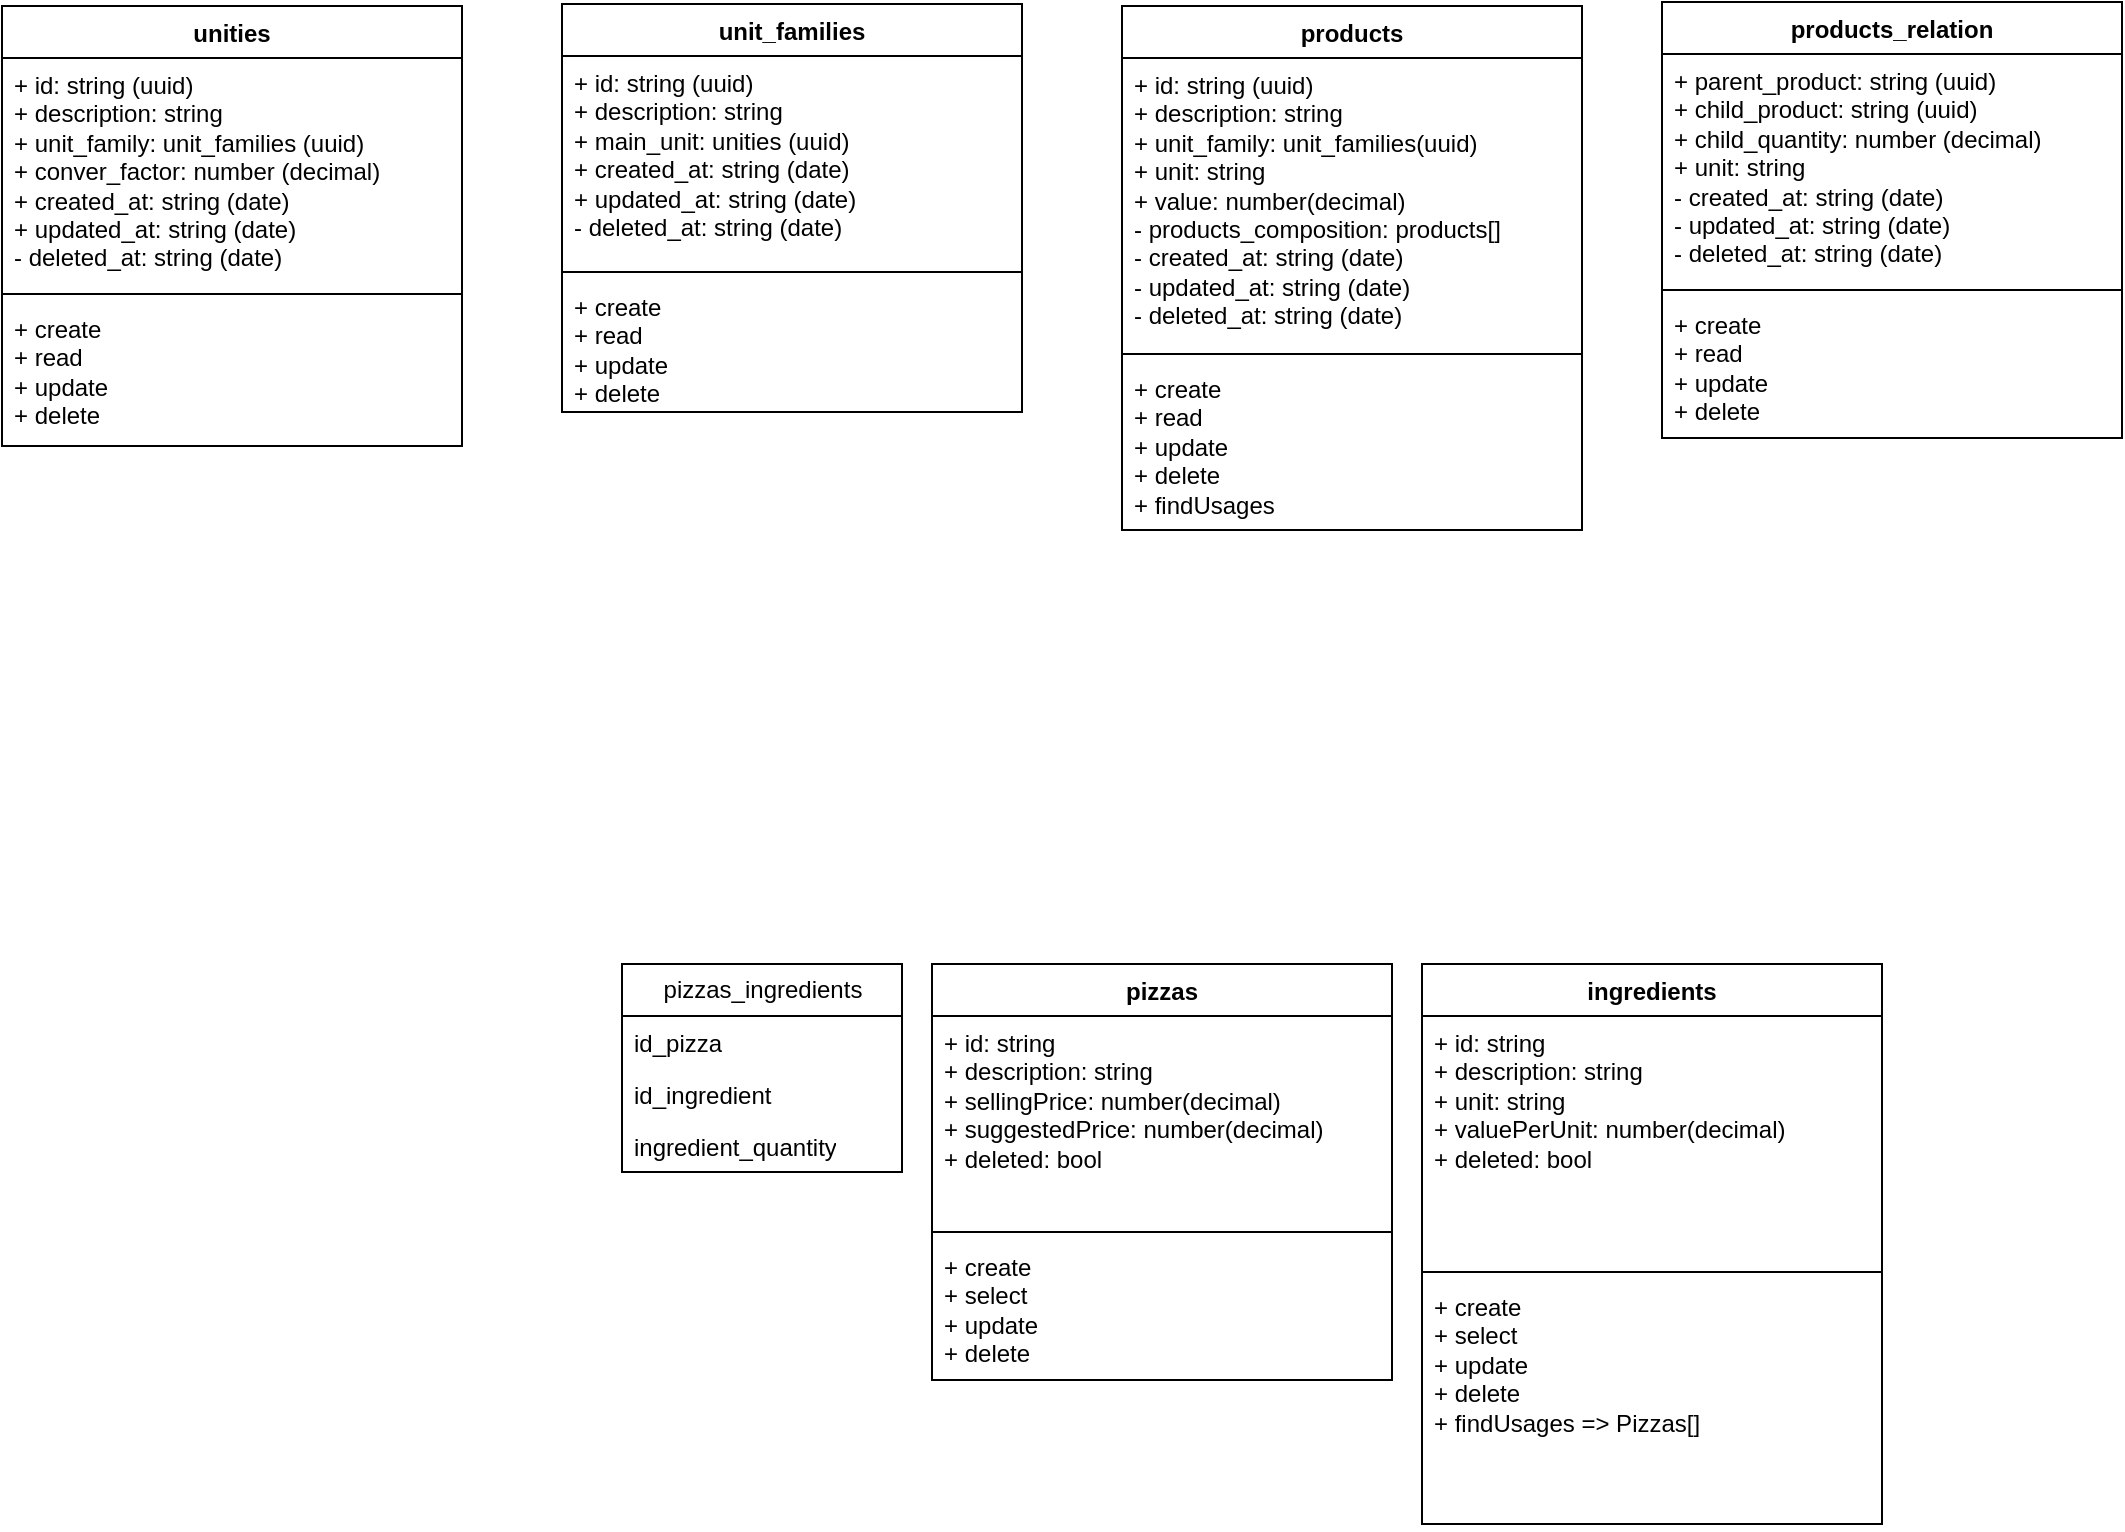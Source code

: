 <mxfile>
    <diagram id="xE8ufA8p_gRW846OsP0G" name="Page-1">
        <mxGraphModel dx="2103" dy="710" grid="1" gridSize="10" guides="1" tooltips="1" connect="1" arrows="1" fold="1" page="1" pageScale="1" pageWidth="850" pageHeight="1100" math="0" shadow="0">
            <root>
                <mxCell id="0"/>
                <mxCell id="1" parent="0"/>
                <mxCell id="15" value="pizzas_ingredients" style="swimlane;fontStyle=0;childLayout=stackLayout;horizontal=1;startSize=26;fillColor=none;horizontalStack=0;resizeParent=1;resizeParentMax=0;resizeLast=0;collapsible=1;marginBottom=0;html=1;" parent="1" vertex="1">
                    <mxGeometry x="40" y="520" width="140" height="104" as="geometry"/>
                </mxCell>
                <mxCell id="16" value="id_pizza" style="text;strokeColor=none;fillColor=none;align=left;verticalAlign=top;spacingLeft=4;spacingRight=4;overflow=hidden;rotatable=0;points=[[0,0.5],[1,0.5]];portConstraint=eastwest;whiteSpace=wrap;html=1;" parent="15" vertex="1">
                    <mxGeometry y="26" width="140" height="26" as="geometry"/>
                </mxCell>
                <mxCell id="17" value="id_ingredient" style="text;strokeColor=none;fillColor=none;align=left;verticalAlign=top;spacingLeft=4;spacingRight=4;overflow=hidden;rotatable=0;points=[[0,0.5],[1,0.5]];portConstraint=eastwest;whiteSpace=wrap;html=1;" parent="15" vertex="1">
                    <mxGeometry y="52" width="140" height="26" as="geometry"/>
                </mxCell>
                <mxCell id="18" value="ingredient_quantity" style="text;strokeColor=none;fillColor=none;align=left;verticalAlign=top;spacingLeft=4;spacingRight=4;overflow=hidden;rotatable=0;points=[[0,0.5],[1,0.5]];portConstraint=eastwest;whiteSpace=wrap;html=1;" parent="15" vertex="1">
                    <mxGeometry y="78" width="140" height="26" as="geometry"/>
                </mxCell>
                <mxCell id="22" value="ingredients" style="swimlane;fontStyle=1;align=center;verticalAlign=top;childLayout=stackLayout;horizontal=1;startSize=26;horizontalStack=0;resizeParent=1;resizeParentMax=0;resizeLast=0;collapsible=1;marginBottom=0;whiteSpace=wrap;html=1;" parent="1" vertex="1">
                    <mxGeometry x="440" y="520" width="230" height="280" as="geometry">
                        <mxRectangle x="170" y="230" width="100" height="30" as="alternateBounds"/>
                    </mxGeometry>
                </mxCell>
                <mxCell id="23" value="+ id: string&lt;br&gt;+&amp;nbsp;description: string&lt;br&gt;+&amp;nbsp;unit: string&lt;br&gt;+&amp;nbsp;valuePerUnit: number(decimal)&lt;br&gt;+ deleted: bool" style="text;strokeColor=none;fillColor=none;align=left;verticalAlign=top;spacingLeft=4;spacingRight=4;overflow=hidden;rotatable=0;points=[[0,0.5],[1,0.5]];portConstraint=eastwest;whiteSpace=wrap;html=1;" parent="22" vertex="1">
                    <mxGeometry y="26" width="230" height="124" as="geometry"/>
                </mxCell>
                <mxCell id="24" value="" style="line;strokeWidth=1;fillColor=none;align=left;verticalAlign=middle;spacingTop=-1;spacingLeft=3;spacingRight=3;rotatable=0;labelPosition=right;points=[];portConstraint=eastwest;strokeColor=inherit;" parent="22" vertex="1">
                    <mxGeometry y="150" width="230" height="8" as="geometry"/>
                </mxCell>
                <mxCell id="25" value="+ create&lt;br&gt;+ select&lt;br&gt;+ update&lt;br&gt;+ delete&lt;br&gt;+ findUsages =&amp;gt; Pizzas[]" style="text;strokeColor=none;fillColor=none;align=left;verticalAlign=top;spacingLeft=4;spacingRight=4;overflow=hidden;rotatable=0;points=[[0,0.5],[1,0.5]];portConstraint=eastwest;whiteSpace=wrap;html=1;" parent="22" vertex="1">
                    <mxGeometry y="158" width="230" height="122" as="geometry"/>
                </mxCell>
                <mxCell id="26" value="pizzas" style="swimlane;fontStyle=1;align=center;verticalAlign=top;childLayout=stackLayout;horizontal=1;startSize=26;horizontalStack=0;resizeParent=1;resizeParentMax=0;resizeLast=0;collapsible=1;marginBottom=0;whiteSpace=wrap;html=1;" parent="1" vertex="1">
                    <mxGeometry x="195" y="520" width="230" height="208" as="geometry">
                        <mxRectangle x="170" y="230" width="100" height="30" as="alternateBounds"/>
                    </mxGeometry>
                </mxCell>
                <mxCell id="27" value="+ id: string&lt;br&gt;+&amp;nbsp;description: string&lt;br&gt;+&amp;nbsp;sellingPrice: number(decimal)&lt;br&gt;+ suggestedPrice: number(decimal)&lt;br&gt;+ deleted: bool" style="text;strokeColor=none;fillColor=none;align=left;verticalAlign=top;spacingLeft=4;spacingRight=4;overflow=hidden;rotatable=0;points=[[0,0.5],[1,0.5]];portConstraint=eastwest;whiteSpace=wrap;html=1;" parent="26" vertex="1">
                    <mxGeometry y="26" width="230" height="104" as="geometry"/>
                </mxCell>
                <mxCell id="28" value="" style="line;strokeWidth=1;fillColor=none;align=left;verticalAlign=middle;spacingTop=-1;spacingLeft=3;spacingRight=3;rotatable=0;labelPosition=right;points=[];portConstraint=eastwest;strokeColor=inherit;" parent="26" vertex="1">
                    <mxGeometry y="130" width="230" height="8" as="geometry"/>
                </mxCell>
                <mxCell id="29" value="+ create&lt;br style=&quot;border-color: var(--border-color);&quot;&gt;+ select&lt;br style=&quot;border-color: var(--border-color);&quot;&gt;+ update&lt;br style=&quot;border-color: var(--border-color);&quot;&gt;+ delete" style="text;strokeColor=none;fillColor=none;align=left;verticalAlign=top;spacingLeft=4;spacingRight=4;overflow=hidden;rotatable=0;points=[[0,0.5],[1,0.5]];portConstraint=eastwest;whiteSpace=wrap;html=1;" parent="26" vertex="1">
                    <mxGeometry y="138" width="230" height="70" as="geometry"/>
                </mxCell>
                <mxCell id="34" value="products" style="swimlane;fontStyle=1;align=center;verticalAlign=top;childLayout=stackLayout;horizontal=1;startSize=26;horizontalStack=0;resizeParent=1;resizeParentMax=0;resizeLast=0;collapsible=1;marginBottom=0;whiteSpace=wrap;html=1;" parent="1" vertex="1">
                    <mxGeometry x="290" y="41" width="230" height="262" as="geometry">
                        <mxRectangle x="170" y="230" width="100" height="30" as="alternateBounds"/>
                    </mxGeometry>
                </mxCell>
                <mxCell id="35" value="+ id: string (uuid)&lt;br&gt;+&amp;nbsp;description: string&lt;br&gt;+ unit_family: unit_families(uuid)&lt;br&gt;+&amp;nbsp;unit: string&lt;br&gt;+&amp;nbsp;value: number(decimal)&lt;br&gt;- products_composition: products[]&lt;br&gt;- created_at: string (date)&lt;br&gt;- updated_at: string (date)&lt;br&gt;- deleted_at: string (date)" style="text;strokeColor=none;fillColor=none;align=left;verticalAlign=top;spacingLeft=4;spacingRight=4;overflow=hidden;rotatable=0;points=[[0,0.5],[1,0.5]];portConstraint=eastwest;whiteSpace=wrap;html=1;" parent="34" vertex="1">
                    <mxGeometry y="26" width="230" height="144" as="geometry"/>
                </mxCell>
                <mxCell id="36" value="" style="line;strokeWidth=1;fillColor=none;align=left;verticalAlign=middle;spacingTop=-1;spacingLeft=3;spacingRight=3;rotatable=0;labelPosition=right;points=[];portConstraint=eastwest;strokeColor=inherit;" parent="34" vertex="1">
                    <mxGeometry y="170" width="230" height="8" as="geometry"/>
                </mxCell>
                <mxCell id="37" value="+ create&lt;br&gt;+ read&lt;br&gt;+ update&lt;br&gt;+ delete&lt;br&gt;+ findUsages" style="text;strokeColor=none;fillColor=none;align=left;verticalAlign=top;spacingLeft=4;spacingRight=4;overflow=hidden;rotatable=0;points=[[0,0.5],[1,0.5]];portConstraint=eastwest;whiteSpace=wrap;html=1;" parent="34" vertex="1">
                    <mxGeometry y="178" width="230" height="84" as="geometry"/>
                </mxCell>
                <mxCell id="38" value="products_relation" style="swimlane;fontStyle=1;align=center;verticalAlign=top;childLayout=stackLayout;horizontal=1;startSize=26;horizontalStack=0;resizeParent=1;resizeParentMax=0;resizeLast=0;collapsible=1;marginBottom=0;whiteSpace=wrap;html=1;" parent="1" vertex="1">
                    <mxGeometry x="560" y="39" width="230" height="218" as="geometry">
                        <mxRectangle x="170" y="230" width="100" height="30" as="alternateBounds"/>
                    </mxGeometry>
                </mxCell>
                <mxCell id="39" value="+ parent_product: string (uuid)&lt;br&gt;+ child_product: string (uuid)&lt;br&gt;+ child_quantity: number (decimal)&lt;br&gt;+&amp;nbsp;unit: string&lt;br&gt;- created_at: string (date)&lt;br&gt;- updated_at: string (date)&lt;br&gt;- deleted_at: string (date)" style="text;strokeColor=none;fillColor=none;align=left;verticalAlign=top;spacingLeft=4;spacingRight=4;overflow=hidden;rotatable=0;points=[[0,0.5],[1,0.5]];portConstraint=eastwest;whiteSpace=wrap;html=1;" parent="38" vertex="1">
                    <mxGeometry y="26" width="230" height="114" as="geometry"/>
                </mxCell>
                <mxCell id="40" value="" style="line;strokeWidth=1;fillColor=none;align=left;verticalAlign=middle;spacingTop=-1;spacingLeft=3;spacingRight=3;rotatable=0;labelPosition=right;points=[];portConstraint=eastwest;strokeColor=inherit;" parent="38" vertex="1">
                    <mxGeometry y="140" width="230" height="8" as="geometry"/>
                </mxCell>
                <mxCell id="41" value="+ create&lt;br&gt;+ read&lt;br&gt;+ update&lt;br&gt;+ delete" style="text;strokeColor=none;fillColor=none;align=left;verticalAlign=top;spacingLeft=4;spacingRight=4;overflow=hidden;rotatable=0;points=[[0,0.5],[1,0.5]];portConstraint=eastwest;whiteSpace=wrap;html=1;" parent="38" vertex="1">
                    <mxGeometry y="148" width="230" height="70" as="geometry"/>
                </mxCell>
                <mxCell id="43" value="unit_families" style="swimlane;fontStyle=1;align=center;verticalAlign=top;childLayout=stackLayout;horizontal=1;startSize=26;horizontalStack=0;resizeParent=1;resizeParentMax=0;resizeLast=0;collapsible=1;marginBottom=0;whiteSpace=wrap;html=1;" vertex="1" parent="1">
                    <mxGeometry x="10" y="40" width="230" height="204" as="geometry">
                        <mxRectangle x="170" y="230" width="100" height="30" as="alternateBounds"/>
                    </mxGeometry>
                </mxCell>
                <mxCell id="44" value="+ id: string (uuid)&lt;br&gt;+&amp;nbsp;description: string&lt;br&gt;+ main_unit: unities (uuid)&lt;br&gt;+ created_at: string (date)&lt;br&gt;+ updated_at: string (date)&lt;br&gt;- deleted_at: string (date)" style="text;strokeColor=none;fillColor=none;align=left;verticalAlign=top;spacingLeft=4;spacingRight=4;overflow=hidden;rotatable=0;points=[[0,0.5],[1,0.5]];portConstraint=eastwest;whiteSpace=wrap;html=1;" vertex="1" parent="43">
                    <mxGeometry y="26" width="230" height="104" as="geometry"/>
                </mxCell>
                <mxCell id="45" value="" style="line;strokeWidth=1;fillColor=none;align=left;verticalAlign=middle;spacingTop=-1;spacingLeft=3;spacingRight=3;rotatable=0;labelPosition=right;points=[];portConstraint=eastwest;strokeColor=inherit;" vertex="1" parent="43">
                    <mxGeometry y="130" width="230" height="8" as="geometry"/>
                </mxCell>
                <mxCell id="46" value="+ create&lt;br&gt;+ read&lt;br&gt;+ update&lt;br&gt;+ delete" style="text;strokeColor=none;fillColor=none;align=left;verticalAlign=top;spacingLeft=4;spacingRight=4;overflow=hidden;rotatable=0;points=[[0,0.5],[1,0.5]];portConstraint=eastwest;whiteSpace=wrap;html=1;" vertex="1" parent="43">
                    <mxGeometry y="138" width="230" height="66" as="geometry"/>
                </mxCell>
                <mxCell id="47" value="unities" style="swimlane;fontStyle=1;align=center;verticalAlign=top;childLayout=stackLayout;horizontal=1;startSize=26;horizontalStack=0;resizeParent=1;resizeParentMax=0;resizeLast=0;collapsible=1;marginBottom=0;whiteSpace=wrap;html=1;" vertex="1" parent="1">
                    <mxGeometry x="-270" y="41" width="230" height="220" as="geometry">
                        <mxRectangle x="170" y="230" width="100" height="30" as="alternateBounds"/>
                    </mxGeometry>
                </mxCell>
                <mxCell id="48" value="+ id: string (uuid)&lt;br&gt;+&amp;nbsp;description: string&lt;br&gt;+ unit_family: unit_families (uuid)&lt;br&gt;+ conver_factor: number (decimal)&lt;br&gt;+ created_at: string (date)&lt;br&gt;+ updated_at: string (date)&lt;br&gt;- deleted_at: string (date)" style="text;strokeColor=none;fillColor=none;align=left;verticalAlign=top;spacingLeft=4;spacingRight=4;overflow=hidden;rotatable=0;points=[[0,0.5],[1,0.5]];portConstraint=eastwest;whiteSpace=wrap;html=1;" vertex="1" parent="47">
                    <mxGeometry y="26" width="230" height="114" as="geometry"/>
                </mxCell>
                <mxCell id="49" value="" style="line;strokeWidth=1;fillColor=none;align=left;verticalAlign=middle;spacingTop=-1;spacingLeft=3;spacingRight=3;rotatable=0;labelPosition=right;points=[];portConstraint=eastwest;strokeColor=inherit;" vertex="1" parent="47">
                    <mxGeometry y="140" width="230" height="8" as="geometry"/>
                </mxCell>
                <mxCell id="50" value="+ create&lt;br&gt;+ read&lt;br&gt;+ update&lt;br&gt;+ delete" style="text;strokeColor=none;fillColor=none;align=left;verticalAlign=top;spacingLeft=4;spacingRight=4;overflow=hidden;rotatable=0;points=[[0,0.5],[1,0.5]];portConstraint=eastwest;whiteSpace=wrap;html=1;" vertex="1" parent="47">
                    <mxGeometry y="148" width="230" height="72" as="geometry"/>
                </mxCell>
            </root>
        </mxGraphModel>
    </diagram>
</mxfile>
